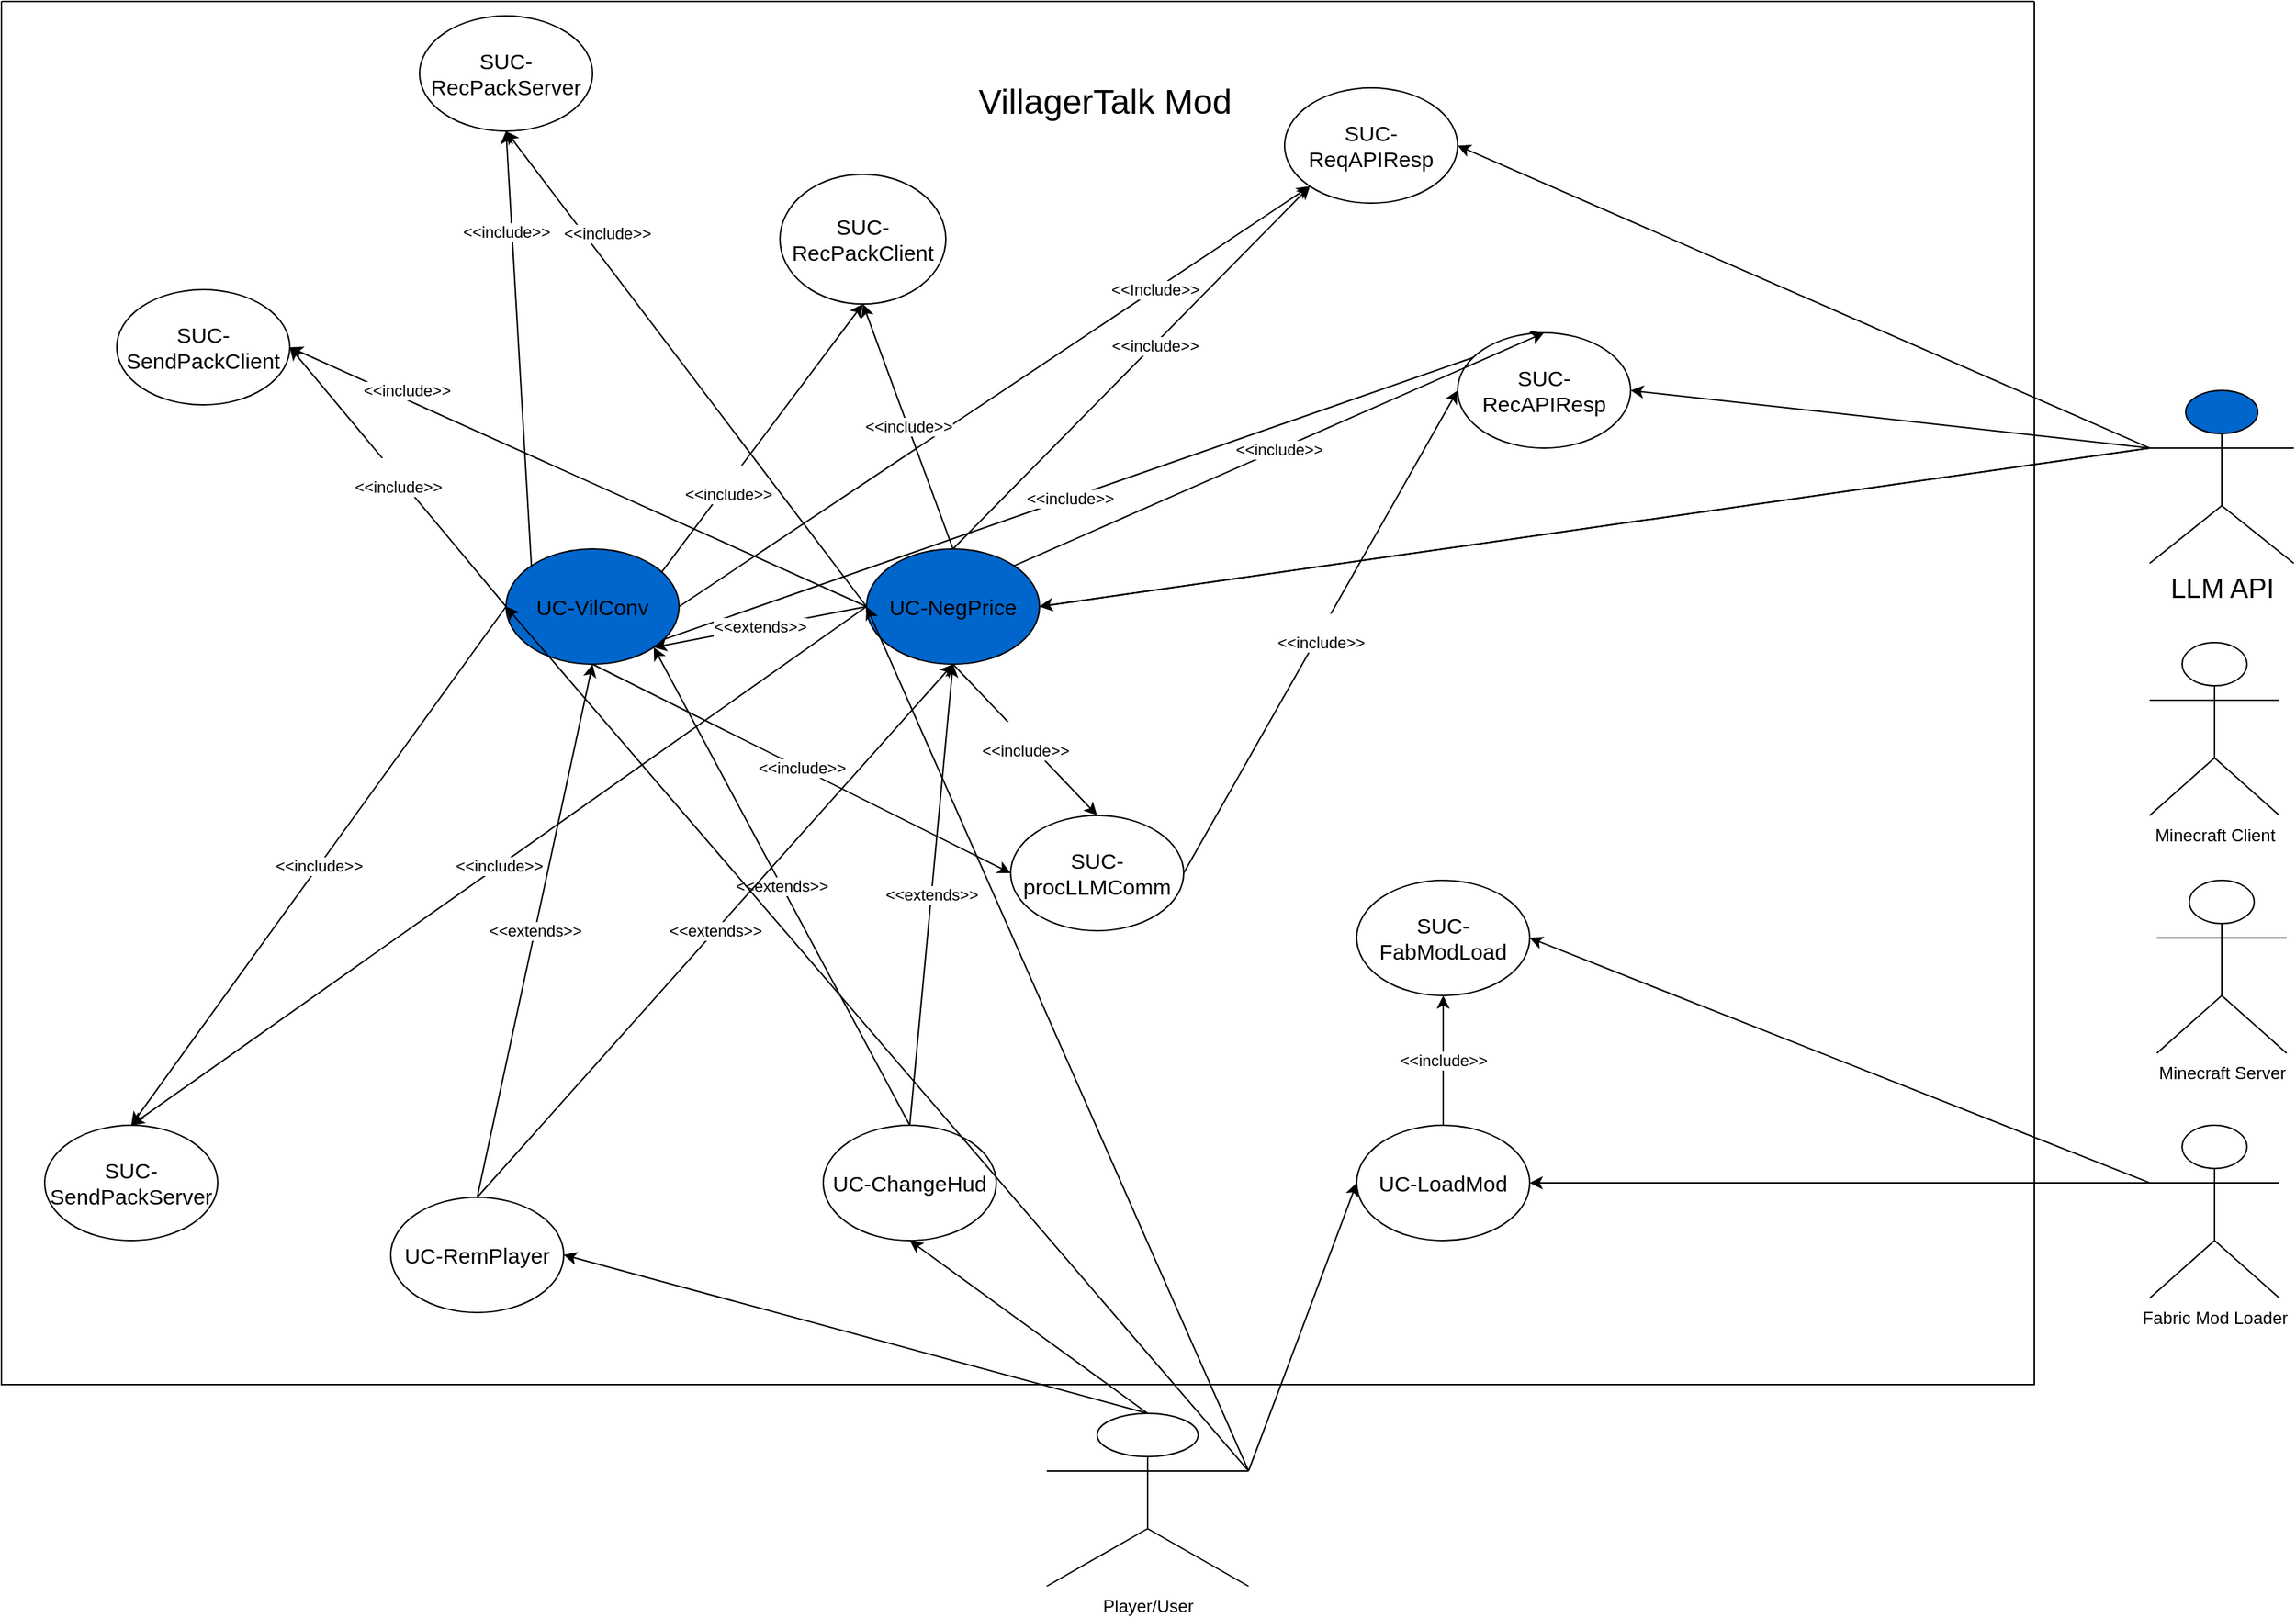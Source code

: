 <mxfile version="24.2.0" type="github">
  <diagram name="Seite-1" id="ulydZh7psTr_mP228iLq">
    <mxGraphModel dx="1793" dy="943" grid="1" gridSize="10" guides="1" tooltips="1" connect="1" arrows="1" fold="1" page="1" pageScale="1" pageWidth="1654" pageHeight="1169" math="0" shadow="0">
      <root>
        <mxCell id="0" />
        <mxCell id="1" parent="0" />
        <mxCell id="gQ7rpUJrjsXag59dIkuR-16" value="" style="swimlane;startSize=0;" vertex="1" parent="1">
          <mxGeometry x="20" y="20" width="1410" height="960" as="geometry" />
        </mxCell>
        <mxCell id="gQ7rpUJrjsXag59dIkuR-61" value="&lt;br&gt;&lt;span style=&quot;color: rgb(0, 0, 0); font-family: Helvetica; font-size: 11px; font-style: normal; font-variant-ligatures: normal; font-variant-caps: normal; font-weight: 400; letter-spacing: normal; orphans: 2; text-align: center; text-indent: 0px; text-transform: none; widows: 2; word-spacing: 0px; -webkit-text-stroke-width: 0px; white-space: nowrap; background-color: rgb(255, 255, 255); text-decoration-thickness: initial; text-decoration-style: initial; text-decoration-color: initial; display: inline !important; float: none;&quot;&gt;&amp;lt;&amp;lt;include&amp;gt;&amp;gt;&lt;/span&gt;" style="rounded=0;orthogonalLoop=1;jettySize=auto;html=1;exitX=1;exitY=0.5;exitDx=0;exitDy=0;entryX=0;entryY=0.5;entryDx=0;entryDy=0;" edge="1" parent="gQ7rpUJrjsXag59dIkuR-16" source="gQ7rpUJrjsXag59dIkuR-4" target="gQ7rpUJrjsXag59dIkuR-31">
          <mxGeometry relative="1" as="geometry" />
        </mxCell>
        <mxCell id="gQ7rpUJrjsXag59dIkuR-4" value="SUC-procLLMComm" style="ellipse;whiteSpace=wrap;html=1;fontSize=15;" vertex="1" parent="gQ7rpUJrjsXag59dIkuR-16">
          <mxGeometry x="700" y="565" width="120" height="80" as="geometry" />
        </mxCell>
        <mxCell id="gQ7rpUJrjsXag59dIkuR-5" value="SUC-SendPackServer" style="ellipse;whiteSpace=wrap;html=1;fontSize=15;" vertex="1" parent="gQ7rpUJrjsXag59dIkuR-16">
          <mxGeometry x="30" y="780" width="120" height="80" as="geometry" />
        </mxCell>
        <mxCell id="gQ7rpUJrjsXag59dIkuR-9" value="SUC-RecPackServer" style="ellipse;whiteSpace=wrap;html=1;fontSize=15;" vertex="1" parent="gQ7rpUJrjsXag59dIkuR-16">
          <mxGeometry x="290" y="10" width="120" height="80" as="geometry" />
        </mxCell>
        <mxCell id="gQ7rpUJrjsXag59dIkuR-1" value="SUC-ReqAPIResp" style="ellipse;whiteSpace=wrap;html=1;fontSize=15;" vertex="1" parent="gQ7rpUJrjsXag59dIkuR-16">
          <mxGeometry x="890" y="60" width="120" height="80" as="geometry" />
        </mxCell>
        <mxCell id="gQ7rpUJrjsXag59dIkuR-7" value="SUC-RecPackClient" style="ellipse;whiteSpace=wrap;html=1;fontSize=15;" vertex="1" parent="gQ7rpUJrjsXag59dIkuR-16">
          <mxGeometry x="540" y="120" width="115" height="90" as="geometry" />
        </mxCell>
        <mxCell id="gQ7rpUJrjsXag59dIkuR-73" value="&amp;lt;&amp;lt;extends&amp;gt;&amp;gt;" style="rounded=0;orthogonalLoop=1;jettySize=auto;html=1;exitX=0.5;exitY=0;exitDx=0;exitDy=0;entryX=1;entryY=1;entryDx=0;entryDy=0;" edge="1" parent="gQ7rpUJrjsXag59dIkuR-16" source="gQ7rpUJrjsXag59dIkuR-13" target="gQ7rpUJrjsXag59dIkuR-11">
          <mxGeometry relative="1" as="geometry" />
        </mxCell>
        <mxCell id="gQ7rpUJrjsXag59dIkuR-13" value="UC-ChangeHud" style="ellipse;whiteSpace=wrap;html=1;fontSize=15;" vertex="1" parent="gQ7rpUJrjsXag59dIkuR-16">
          <mxGeometry x="570" y="780" width="120" height="80" as="geometry" />
        </mxCell>
        <mxCell id="gQ7rpUJrjsXag59dIkuR-54" value="&amp;lt;&amp;lt;Include&amp;gt;&amp;gt;" style="rounded=0;orthogonalLoop=1;jettySize=auto;html=1;exitX=0.5;exitY=1;exitDx=0;exitDy=0;entryX=0;entryY=1;entryDx=0;entryDy=0;" edge="1" parent="gQ7rpUJrjsXag59dIkuR-16" source="gQ7rpUJrjsXag59dIkuR-11" target="gQ7rpUJrjsXag59dIkuR-1">
          <mxGeometry x="0.568" relative="1" as="geometry">
            <mxPoint as="offset" />
          </mxGeometry>
        </mxCell>
        <mxCell id="gQ7rpUJrjsXag59dIkuR-57" value="&lt;br&gt;&lt;span style=&quot;color: rgb(0, 0, 0); font-family: Helvetica; font-size: 11px; font-style: normal; font-variant-ligatures: normal; font-variant-caps: normal; font-weight: 400; letter-spacing: normal; orphans: 2; text-align: center; text-indent: 0px; text-transform: none; widows: 2; word-spacing: 0px; -webkit-text-stroke-width: 0px; white-space: nowrap; background-color: rgb(255, 255, 255); text-decoration-thickness: initial; text-decoration-style: initial; text-decoration-color: initial; display: inline !important; float: none;&quot;&gt;&amp;lt;&amp;lt;include&amp;gt;&amp;gt;&lt;/span&gt;" style="rounded=0;orthogonalLoop=1;jettySize=auto;html=1;exitX=0.5;exitY=1;exitDx=0;exitDy=0;entryX=0.5;entryY=1;entryDx=0;entryDy=0;" edge="1" parent="gQ7rpUJrjsXag59dIkuR-16" source="gQ7rpUJrjsXag59dIkuR-11" target="gQ7rpUJrjsXag59dIkuR-7">
          <mxGeometry relative="1" as="geometry" />
        </mxCell>
        <mxCell id="gQ7rpUJrjsXag59dIkuR-59" value="&lt;span style=&quot;color: rgb(0, 0, 0); font-family: Helvetica; font-size: 11px; font-style: normal; font-variant-ligatures: normal; font-variant-caps: normal; font-weight: 400; letter-spacing: normal; orphans: 2; text-align: center; text-indent: 0px; text-transform: none; widows: 2; word-spacing: 0px; -webkit-text-stroke-width: 0px; white-space: nowrap; background-color: rgb(255, 255, 255); text-decoration-thickness: initial; text-decoration-style: initial; text-decoration-color: initial; display: inline !important; float: none;&quot;&gt;&amp;lt;&amp;lt;include&amp;gt;&amp;gt;&lt;/span&gt;" style="rounded=0;orthogonalLoop=1;jettySize=auto;html=1;exitX=0.5;exitY=1;exitDx=0;exitDy=0;entryX=0.5;entryY=0;entryDx=0;entryDy=0;" edge="1" parent="gQ7rpUJrjsXag59dIkuR-16" source="gQ7rpUJrjsXag59dIkuR-11" target="gQ7rpUJrjsXag59dIkuR-31">
          <mxGeometry x="0.002" relative="1" as="geometry">
            <mxPoint as="offset" />
          </mxGeometry>
        </mxCell>
        <mxCell id="gQ7rpUJrjsXag59dIkuR-62" value="&lt;span style=&quot;color: rgb(0, 0, 0); font-family: Helvetica; font-size: 11px; font-style: normal; font-variant-ligatures: normal; font-variant-caps: normal; font-weight: 400; letter-spacing: normal; orphans: 2; text-align: center; text-indent: 0px; text-transform: none; widows: 2; word-spacing: 0px; -webkit-text-stroke-width: 0px; white-space: nowrap; background-color: rgb(255, 255, 255); text-decoration-thickness: initial; text-decoration-style: initial; text-decoration-color: initial; display: inline !important; float: none;&quot;&gt;&amp;lt;&amp;lt;include&amp;gt;&amp;gt;&lt;/span&gt;" style="rounded=0;orthogonalLoop=1;jettySize=auto;html=1;exitX=0.5;exitY=1;exitDx=0;exitDy=0;entryX=0;entryY=0.5;entryDx=0;entryDy=0;" edge="1" parent="gQ7rpUJrjsXag59dIkuR-16" source="gQ7rpUJrjsXag59dIkuR-11" target="gQ7rpUJrjsXag59dIkuR-4">
          <mxGeometry relative="1" as="geometry" />
        </mxCell>
        <mxCell id="gQ7rpUJrjsXag59dIkuR-64" value="&lt;br&gt;&lt;span style=&quot;color: rgb(0, 0, 0); font-family: Helvetica; font-size: 11px; font-style: normal; font-variant-ligatures: normal; font-variant-caps: normal; font-weight: 400; letter-spacing: normal; orphans: 2; text-align: center; text-indent: 0px; text-transform: none; widows: 2; word-spacing: 0px; -webkit-text-stroke-width: 0px; white-space: nowrap; background-color: rgb(255, 255, 255); text-decoration-thickness: initial; text-decoration-style: initial; text-decoration-color: initial; display: inline !important; float: none;&quot;&gt;&amp;lt;&amp;lt;include&amp;gt;&amp;gt;&lt;/span&gt;" style="rounded=0;orthogonalLoop=1;jettySize=auto;html=1;exitX=0;exitY=0.5;exitDx=0;exitDy=0;entryX=1;entryY=0.5;entryDx=0;entryDy=0;" edge="1" parent="gQ7rpUJrjsXag59dIkuR-16" source="gQ7rpUJrjsXag59dIkuR-11" target="gQ7rpUJrjsXag59dIkuR-29">
          <mxGeometry relative="1" as="geometry" />
        </mxCell>
        <mxCell id="gQ7rpUJrjsXag59dIkuR-66" value="&lt;span style=&quot;color: rgb(0, 0, 0); font-family: Helvetica; font-size: 11px; font-style: normal; font-variant-ligatures: normal; font-variant-caps: normal; font-weight: 400; letter-spacing: normal; orphans: 2; text-align: center; text-indent: 0px; text-transform: none; widows: 2; word-spacing: 0px; -webkit-text-stroke-width: 0px; white-space: nowrap; background-color: rgb(255, 255, 255); text-decoration-thickness: initial; text-decoration-style: initial; text-decoration-color: initial; display: inline !important; float: none;&quot;&gt;&amp;lt;&amp;lt;include&amp;gt;&amp;gt;&lt;/span&gt;" style="rounded=0;orthogonalLoop=1;jettySize=auto;html=1;exitX=0;exitY=0;exitDx=0;exitDy=0;entryX=0.5;entryY=1;entryDx=0;entryDy=0;" edge="1" parent="gQ7rpUJrjsXag59dIkuR-16" source="gQ7rpUJrjsXag59dIkuR-11" target="gQ7rpUJrjsXag59dIkuR-9">
          <mxGeometry x="0.538" y="4" relative="1" as="geometry">
            <mxPoint as="offset" />
          </mxGeometry>
        </mxCell>
        <mxCell id="gQ7rpUJrjsXag59dIkuR-68" value="&lt;span style=&quot;color: rgb(0, 0, 0); font-family: Helvetica; font-size: 11px; font-style: normal; font-variant-ligatures: normal; font-variant-caps: normal; font-weight: 400; letter-spacing: normal; orphans: 2; text-align: center; text-indent: 0px; text-transform: none; widows: 2; word-spacing: 0px; -webkit-text-stroke-width: 0px; white-space: nowrap; background-color: rgb(255, 255, 255); text-decoration-thickness: initial; text-decoration-style: initial; text-decoration-color: initial; display: inline !important; float: none;&quot;&gt;&amp;lt;&amp;lt;include&amp;gt;&amp;gt;&lt;/span&gt;" style="rounded=0;orthogonalLoop=1;jettySize=auto;html=1;exitX=0;exitY=0.5;exitDx=0;exitDy=0;entryX=0.5;entryY=0;entryDx=0;entryDy=0;" edge="1" parent="gQ7rpUJrjsXag59dIkuR-16" source="gQ7rpUJrjsXag59dIkuR-11" target="gQ7rpUJrjsXag59dIkuR-5">
          <mxGeometry relative="1" as="geometry" />
        </mxCell>
        <mxCell id="gQ7rpUJrjsXag59dIkuR-11" value="UC-VilConv" style="ellipse;whiteSpace=wrap;html=1;labelBackgroundColor=none;fillColor=#0066CC;fontSize=15;" vertex="1" parent="gQ7rpUJrjsXag59dIkuR-16">
          <mxGeometry x="350" y="380" width="120" height="80" as="geometry" />
        </mxCell>
        <mxCell id="gQ7rpUJrjsXag59dIkuR-27" value="UC-LoadMod" style="ellipse;whiteSpace=wrap;html=1;fontSize=15;" vertex="1" parent="gQ7rpUJrjsXag59dIkuR-16">
          <mxGeometry x="940" y="780" width="120" height="80" as="geometry" />
        </mxCell>
        <mxCell id="gQ7rpUJrjsXag59dIkuR-43" value="&amp;lt;&amp;lt;include&amp;gt;&amp;gt;" style="rounded=0;orthogonalLoop=1;jettySize=auto;html=1;exitX=0.5;exitY=0;exitDx=0;exitDy=0;entryX=0.5;entryY=1;entryDx=0;entryDy=0;" edge="1" parent="gQ7rpUJrjsXag59dIkuR-16" source="gQ7rpUJrjsXag59dIkuR-27" target="gQ7rpUJrjsXag59dIkuR-28">
          <mxGeometry relative="1" as="geometry" />
        </mxCell>
        <mxCell id="gQ7rpUJrjsXag59dIkuR-28" value="SUC-FabModLoad" style="ellipse;whiteSpace=wrap;html=1;fontSize=15;" vertex="1" parent="gQ7rpUJrjsXag59dIkuR-16">
          <mxGeometry x="940" y="610" width="120" height="80" as="geometry" />
        </mxCell>
        <mxCell id="gQ7rpUJrjsXag59dIkuR-29" value="SUC-SendPackClient" style="ellipse;whiteSpace=wrap;html=1;fontSize=15;" vertex="1" parent="gQ7rpUJrjsXag59dIkuR-16">
          <mxGeometry x="80" y="200" width="120" height="80" as="geometry" />
        </mxCell>
        <mxCell id="gQ7rpUJrjsXag59dIkuR-75" value="&amp;lt;&amp;lt;extends&amp;gt;&amp;gt;" style="rounded=0;orthogonalLoop=1;jettySize=auto;html=1;exitX=0.5;exitY=0;exitDx=0;exitDy=0;entryX=0.5;entryY=1;entryDx=0;entryDy=0;" edge="1" parent="gQ7rpUJrjsXag59dIkuR-16" source="gQ7rpUJrjsXag59dIkuR-30" target="gQ7rpUJrjsXag59dIkuR-11">
          <mxGeometry relative="1" as="geometry" />
        </mxCell>
        <mxCell id="gQ7rpUJrjsXag59dIkuR-30" value="UC-RemPlayer" style="ellipse;whiteSpace=wrap;html=1;fontSize=15;" vertex="1" parent="gQ7rpUJrjsXag59dIkuR-16">
          <mxGeometry x="270" y="830" width="120" height="80" as="geometry" />
        </mxCell>
        <mxCell id="gQ7rpUJrjsXag59dIkuR-31" value="SUC-RecAPIResp" style="ellipse;whiteSpace=wrap;html=1;fontSize=15;" vertex="1" parent="gQ7rpUJrjsXag59dIkuR-16">
          <mxGeometry x="1010" y="230" width="120" height="80" as="geometry" />
        </mxCell>
        <mxCell id="gQ7rpUJrjsXag59dIkuR-12" value="UC-NegPrice" style="ellipse;whiteSpace=wrap;html=1;fontSize=15;fillColor=#0066CC;fontColor=#000000;labelBackgroundColor=none;" vertex="1" parent="gQ7rpUJrjsXag59dIkuR-16">
          <mxGeometry x="600" y="380" width="120" height="80" as="geometry" />
        </mxCell>
        <mxCell id="gQ7rpUJrjsXag59dIkuR-65" value="&lt;span style=&quot;color: rgb(0, 0, 0); font-family: Helvetica; font-size: 11px; font-style: normal; font-variant-ligatures: normal; font-variant-caps: normal; font-weight: 400; letter-spacing: normal; orphans: 2; text-align: center; text-indent: 0px; text-transform: none; widows: 2; word-spacing: 0px; -webkit-text-stroke-width: 0px; white-space: nowrap; background-color: rgb(255, 255, 255); text-decoration-thickness: initial; text-decoration-style: initial; text-decoration-color: initial; display: inline !important; float: none;&quot;&gt;&amp;lt;&amp;lt;include&amp;gt;&amp;gt;&lt;/span&gt;" style="rounded=0;orthogonalLoop=1;jettySize=auto;html=1;exitX=0;exitY=0.5;exitDx=0;exitDy=0;entryX=1;entryY=0.5;entryDx=0;entryDy=0;" edge="1" parent="gQ7rpUJrjsXag59dIkuR-16" source="gQ7rpUJrjsXag59dIkuR-12" target="gQ7rpUJrjsXag59dIkuR-29">
          <mxGeometry x="0.611" y="-5" relative="1" as="geometry">
            <mxPoint x="1" as="offset" />
          </mxGeometry>
        </mxCell>
        <mxCell id="gQ7rpUJrjsXag59dIkuR-60" value="&lt;span style=&quot;color: rgb(0, 0, 0); font-family: Helvetica; font-size: 11px; font-style: normal; font-variant-ligatures: normal; font-variant-caps: normal; font-weight: 400; letter-spacing: normal; orphans: 2; text-align: center; text-indent: 0px; text-transform: none; widows: 2; word-spacing: 0px; -webkit-text-stroke-width: 0px; white-space: nowrap; background-color: rgb(255, 255, 255); text-decoration-thickness: initial; text-decoration-style: initial; text-decoration-color: initial; display: inline !important; float: none;&quot;&gt;&amp;lt;&amp;lt;include&amp;gt;&amp;gt;&lt;/span&gt;" style="rounded=0;orthogonalLoop=1;jettySize=auto;html=1;exitX=1;exitY=0;exitDx=0;exitDy=0;entryX=0.5;entryY=0;entryDx=0;entryDy=0;" edge="1" parent="gQ7rpUJrjsXag59dIkuR-16" source="gQ7rpUJrjsXag59dIkuR-12" target="gQ7rpUJrjsXag59dIkuR-31">
          <mxGeometry relative="1" as="geometry" />
        </mxCell>
        <mxCell id="gQ7rpUJrjsXag59dIkuR-58" value="&lt;span style=&quot;color: rgb(0, 0, 0); font-family: Helvetica; font-size: 11px; font-style: normal; font-variant-ligatures: normal; font-variant-caps: normal; font-weight: 400; letter-spacing: normal; orphans: 2; text-align: center; text-indent: 0px; text-transform: none; widows: 2; word-spacing: 0px; -webkit-text-stroke-width: 0px; white-space: nowrap; background-color: rgb(255, 255, 255); text-decoration-thickness: initial; text-decoration-style: initial; text-decoration-color: initial; display: inline !important; float: none;&quot;&gt;&amp;lt;&amp;lt;include&amp;gt;&amp;gt;&lt;/span&gt;" style="rounded=0;orthogonalLoop=1;jettySize=auto;html=1;exitX=0.5;exitY=0;exitDx=0;exitDy=0;entryX=0.5;entryY=1;entryDx=0;entryDy=0;" edge="1" parent="gQ7rpUJrjsXag59dIkuR-16" source="gQ7rpUJrjsXag59dIkuR-12" target="gQ7rpUJrjsXag59dIkuR-7">
          <mxGeometry relative="1" as="geometry" />
        </mxCell>
        <mxCell id="gQ7rpUJrjsXag59dIkuR-55" value="&amp;lt;&amp;lt;include&amp;gt;&amp;gt;" style="rounded=0;orthogonalLoop=1;jettySize=auto;html=1;exitX=0.5;exitY=0;exitDx=0;exitDy=0;entryX=0;entryY=1;entryDx=0;entryDy=0;" edge="1" parent="gQ7rpUJrjsXag59dIkuR-16" source="gQ7rpUJrjsXag59dIkuR-12" target="gQ7rpUJrjsXag59dIkuR-1">
          <mxGeometry x="0.121" y="-2" relative="1" as="geometry">
            <mxPoint y="-1" as="offset" />
          </mxGeometry>
        </mxCell>
        <mxCell id="gQ7rpUJrjsXag59dIkuR-67" value="&lt;span style=&quot;color: rgb(0, 0, 0); font-family: Helvetica; font-size: 11px; font-style: normal; font-variant-ligatures: normal; font-variant-caps: normal; font-weight: 400; letter-spacing: normal; orphans: 2; text-align: center; text-indent: 0px; text-transform: none; widows: 2; word-spacing: 0px; -webkit-text-stroke-width: 0px; white-space: nowrap; background-color: rgb(255, 255, 255); text-decoration-thickness: initial; text-decoration-style: initial; text-decoration-color: initial; display: inline !important; float: none;&quot;&gt;&amp;lt;&amp;lt;include&amp;gt;&amp;gt;&lt;/span&gt;" style="rounded=0;orthogonalLoop=1;jettySize=auto;html=1;exitX=0;exitY=0.5;exitDx=0;exitDy=0;entryX=0.5;entryY=1;entryDx=0;entryDy=0;" edge="1" parent="gQ7rpUJrjsXag59dIkuR-16" source="gQ7rpUJrjsXag59dIkuR-12" target="gQ7rpUJrjsXag59dIkuR-9">
          <mxGeometry x="0.526" y="-14" relative="1" as="geometry">
            <mxPoint y="1" as="offset" />
          </mxGeometry>
        </mxCell>
        <mxCell id="gQ7rpUJrjsXag59dIkuR-69" value="&lt;span style=&quot;color: rgb(0, 0, 0); font-family: Helvetica; font-size: 11px; font-style: normal; font-variant-ligatures: normal; font-variant-caps: normal; font-weight: 400; letter-spacing: normal; orphans: 2; text-align: center; text-indent: 0px; text-transform: none; widows: 2; word-spacing: 0px; -webkit-text-stroke-width: 0px; white-space: nowrap; background-color: rgb(255, 255, 255); text-decoration-thickness: initial; text-decoration-style: initial; text-decoration-color: initial; display: inline !important; float: none;&quot;&gt;&amp;lt;&amp;lt;include&amp;gt;&amp;gt;&lt;/span&gt;" style="rounded=0;orthogonalLoop=1;jettySize=auto;html=1;exitX=0;exitY=0.5;exitDx=0;exitDy=0;entryX=0.5;entryY=0;entryDx=0;entryDy=0;" edge="1" parent="gQ7rpUJrjsXag59dIkuR-16" source="gQ7rpUJrjsXag59dIkuR-12" target="gQ7rpUJrjsXag59dIkuR-5">
          <mxGeometry relative="1" as="geometry" />
        </mxCell>
        <mxCell id="gQ7rpUJrjsXag59dIkuR-63" value="&lt;br&gt;&lt;span style=&quot;color: rgb(0, 0, 0); font-family: Helvetica; font-size: 11px; font-style: normal; font-variant-ligatures: normal; font-variant-caps: normal; font-weight: 400; letter-spacing: normal; orphans: 2; text-align: center; text-indent: 0px; text-transform: none; widows: 2; word-spacing: 0px; -webkit-text-stroke-width: 0px; white-space: nowrap; background-color: rgb(255, 255, 255); text-decoration-thickness: initial; text-decoration-style: initial; text-decoration-color: initial; display: inline !important; float: none;&quot;&gt;&amp;lt;&amp;lt;include&amp;gt;&amp;gt;&lt;/span&gt;" style="rounded=0;orthogonalLoop=1;jettySize=auto;html=1;exitX=0.5;exitY=1;exitDx=0;exitDy=0;entryX=0.5;entryY=0;entryDx=0;entryDy=0;" edge="1" parent="gQ7rpUJrjsXag59dIkuR-16" source="gQ7rpUJrjsXag59dIkuR-12" target="gQ7rpUJrjsXag59dIkuR-4">
          <mxGeometry relative="1" as="geometry" />
        </mxCell>
        <mxCell id="gQ7rpUJrjsXag59dIkuR-72" value="&amp;lt;&amp;lt;extends&amp;gt;&amp;gt;" style="rounded=0;orthogonalLoop=1;jettySize=auto;html=1;exitX=0;exitY=0.5;exitDx=0;exitDy=0;entryX=1;entryY=1;entryDx=0;entryDy=0;" edge="1" parent="gQ7rpUJrjsXag59dIkuR-16" source="gQ7rpUJrjsXag59dIkuR-12" target="gQ7rpUJrjsXag59dIkuR-11">
          <mxGeometry relative="1" as="geometry" />
        </mxCell>
        <mxCell id="gQ7rpUJrjsXag59dIkuR-74" value="&amp;lt;&amp;lt;extends&amp;gt;&amp;gt;" style="rounded=0;orthogonalLoop=1;jettySize=auto;html=1;exitX=0.5;exitY=0;exitDx=0;exitDy=0;entryX=0.5;entryY=1;entryDx=0;entryDy=0;" edge="1" parent="gQ7rpUJrjsXag59dIkuR-16" source="gQ7rpUJrjsXag59dIkuR-13" target="gQ7rpUJrjsXag59dIkuR-12">
          <mxGeometry relative="1" as="geometry" />
        </mxCell>
        <mxCell id="gQ7rpUJrjsXag59dIkuR-76" value="&amp;lt;&amp;lt;extends&amp;gt;&amp;gt;" style="rounded=0;orthogonalLoop=1;jettySize=auto;html=1;exitX=0.5;exitY=0;exitDx=0;exitDy=0;entryX=0.5;entryY=1;entryDx=0;entryDy=0;" edge="1" parent="gQ7rpUJrjsXag59dIkuR-16" source="gQ7rpUJrjsXag59dIkuR-30" target="gQ7rpUJrjsXag59dIkuR-12">
          <mxGeometry relative="1" as="geometry" />
        </mxCell>
        <mxCell id="gQ7rpUJrjsXag59dIkuR-17" value="VillagerTalk Mod" style="text;html=1;align=center;verticalAlign=middle;resizable=0;points=[];autosize=1;strokeColor=none;fillColor=none;fontSize=24;" vertex="1" parent="1">
          <mxGeometry x="685" y="70" width="200" height="40" as="geometry" />
        </mxCell>
        <mxCell id="gQ7rpUJrjsXag59dIkuR-35" style="rounded=0;orthogonalLoop=1;jettySize=auto;html=1;exitX=0;exitY=0.333;exitDx=0;exitDy=0;exitPerimeter=0;entryX=1;entryY=0.5;entryDx=0;entryDy=0;" edge="1" parent="1" source="gQ7rpUJrjsXag59dIkuR-32" target="gQ7rpUJrjsXag59dIkuR-12">
          <mxGeometry relative="1" as="geometry" />
        </mxCell>
        <mxCell id="gQ7rpUJrjsXag59dIkuR-37" style="rounded=0;orthogonalLoop=1;jettySize=auto;html=1;exitX=0;exitY=0.333;exitDx=0;exitDy=0;exitPerimeter=0;entryX=1;entryY=0.5;entryDx=0;entryDy=0;" edge="1" parent="1" source="gQ7rpUJrjsXag59dIkuR-32" target="gQ7rpUJrjsXag59dIkuR-1">
          <mxGeometry relative="1" as="geometry" />
        </mxCell>
        <mxCell id="gQ7rpUJrjsXag59dIkuR-38" style="rounded=0;orthogonalLoop=1;jettySize=auto;html=1;exitX=0;exitY=0.333;exitDx=0;exitDy=0;exitPerimeter=0;entryX=1;entryY=0.5;entryDx=0;entryDy=0;" edge="1" parent="1" source="gQ7rpUJrjsXag59dIkuR-32" target="gQ7rpUJrjsXag59dIkuR-31">
          <mxGeometry relative="1" as="geometry" />
        </mxCell>
        <mxCell id="gQ7rpUJrjsXag59dIkuR-32" value="LLM API" style="shape=umlActor;verticalLabelPosition=bottom;verticalAlign=top;html=1;outlineConnect=0;fontSize=19;fillColor=#0066CC;" vertex="1" parent="1">
          <mxGeometry x="1510" y="290" width="100" height="120" as="geometry" />
        </mxCell>
        <mxCell id="gQ7rpUJrjsXag59dIkuR-39" value="Minecraft Client" style="shape=umlActor;verticalLabelPosition=bottom;verticalAlign=top;html=1;outlineConnect=0;" vertex="1" parent="1">
          <mxGeometry x="1510" y="465" width="90" height="120" as="geometry" />
        </mxCell>
        <mxCell id="gQ7rpUJrjsXag59dIkuR-40" value="Minecraft Server" style="shape=umlActor;verticalLabelPosition=bottom;verticalAlign=top;html=1;outlineConnect=0;" vertex="1" parent="1">
          <mxGeometry x="1515" y="630" width="90" height="120" as="geometry" />
        </mxCell>
        <mxCell id="gQ7rpUJrjsXag59dIkuR-46" style="rounded=0;orthogonalLoop=1;jettySize=auto;html=1;exitX=0;exitY=0.333;exitDx=0;exitDy=0;exitPerimeter=0;entryX=1;entryY=0.5;entryDx=0;entryDy=0;" edge="1" parent="1" source="gQ7rpUJrjsXag59dIkuR-42" target="gQ7rpUJrjsXag59dIkuR-27">
          <mxGeometry relative="1" as="geometry" />
        </mxCell>
        <mxCell id="gQ7rpUJrjsXag59dIkuR-47" style="rounded=0;orthogonalLoop=1;jettySize=auto;html=1;exitX=0;exitY=0.333;exitDx=0;exitDy=0;exitPerimeter=0;entryX=1;entryY=0.5;entryDx=0;entryDy=0;" edge="1" parent="1" source="gQ7rpUJrjsXag59dIkuR-42" target="gQ7rpUJrjsXag59dIkuR-28">
          <mxGeometry relative="1" as="geometry" />
        </mxCell>
        <mxCell id="gQ7rpUJrjsXag59dIkuR-42" value="Fabric Mod Loader" style="shape=umlActor;verticalLabelPosition=bottom;verticalAlign=top;html=1;outlineConnect=0;" vertex="1" parent="1">
          <mxGeometry x="1510" y="800" width="90" height="120" as="geometry" />
        </mxCell>
        <mxCell id="gQ7rpUJrjsXag59dIkuR-49" style="rounded=0;orthogonalLoop=1;jettySize=auto;html=1;exitX=1;exitY=0.333;exitDx=0;exitDy=0;exitPerimeter=0;entryX=0;entryY=0.5;entryDx=0;entryDy=0;" edge="1" parent="1" source="gQ7rpUJrjsXag59dIkuR-48" target="gQ7rpUJrjsXag59dIkuR-27">
          <mxGeometry relative="1" as="geometry" />
        </mxCell>
        <mxCell id="gQ7rpUJrjsXag59dIkuR-50" style="rounded=0;orthogonalLoop=1;jettySize=auto;html=1;exitX=1;exitY=0.333;exitDx=0;exitDy=0;exitPerimeter=0;entryX=0;entryY=0.5;entryDx=0;entryDy=0;" edge="1" parent="1" source="gQ7rpUJrjsXag59dIkuR-48" target="gQ7rpUJrjsXag59dIkuR-11">
          <mxGeometry relative="1" as="geometry" />
        </mxCell>
        <mxCell id="gQ7rpUJrjsXag59dIkuR-51" style="rounded=0;orthogonalLoop=1;jettySize=auto;html=1;exitX=1;exitY=0.333;exitDx=0;exitDy=0;exitPerimeter=0;entryX=0;entryY=0.5;entryDx=0;entryDy=0;" edge="1" parent="1" source="gQ7rpUJrjsXag59dIkuR-48" target="gQ7rpUJrjsXag59dIkuR-12">
          <mxGeometry relative="1" as="geometry" />
        </mxCell>
        <mxCell id="gQ7rpUJrjsXag59dIkuR-52" style="rounded=0;orthogonalLoop=1;jettySize=auto;html=1;exitX=0.5;exitY=0;exitDx=0;exitDy=0;exitPerimeter=0;entryX=0.5;entryY=1;entryDx=0;entryDy=0;" edge="1" parent="1" source="gQ7rpUJrjsXag59dIkuR-48" target="gQ7rpUJrjsXag59dIkuR-13">
          <mxGeometry relative="1" as="geometry" />
        </mxCell>
        <mxCell id="gQ7rpUJrjsXag59dIkuR-53" style="rounded=0;orthogonalLoop=1;jettySize=auto;html=1;exitX=0.5;exitY=0;exitDx=0;exitDy=0;exitPerimeter=0;entryX=1;entryY=0.5;entryDx=0;entryDy=0;" edge="1" parent="1" source="gQ7rpUJrjsXag59dIkuR-48" target="gQ7rpUJrjsXag59dIkuR-30">
          <mxGeometry relative="1" as="geometry" />
        </mxCell>
        <mxCell id="gQ7rpUJrjsXag59dIkuR-48" value="Player/User" style="shape=umlActor;verticalLabelPosition=bottom;verticalAlign=top;html=1;outlineConnect=0;" vertex="1" parent="1">
          <mxGeometry x="745" y="1000" width="140" height="120" as="geometry" />
        </mxCell>
        <mxCell id="gQ7rpUJrjsXag59dIkuR-70" value="" style="rounded=0;orthogonalLoop=1;jettySize=auto;html=1;exitX=0;exitY=0.333;exitDx=0;exitDy=0;exitPerimeter=0;entryX=1;entryY=0.5;entryDx=0;entryDy=0;strokeColor=default;" edge="1" parent="1" source="gQ7rpUJrjsXag59dIkuR-32" target="gQ7rpUJrjsXag59dIkuR-12">
          <mxGeometry relative="1" as="geometry">
            <mxPoint x="1510" y="330" as="sourcePoint" />
            <mxPoint x="760" y="450" as="targetPoint" />
          </mxGeometry>
        </mxCell>
      </root>
    </mxGraphModel>
  </diagram>
</mxfile>
